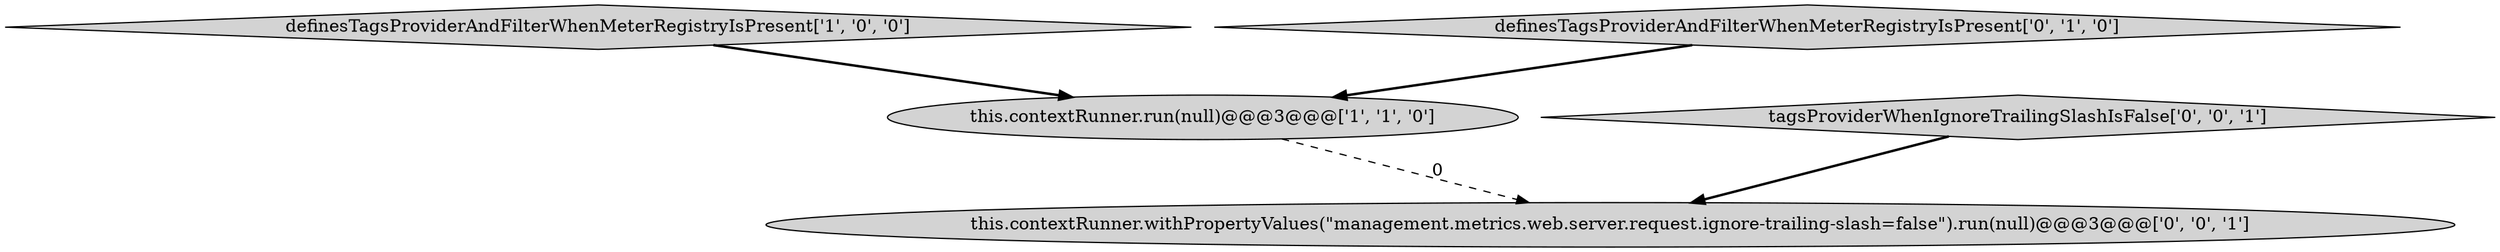 digraph {
1 [style = filled, label = "definesTagsProviderAndFilterWhenMeterRegistryIsPresent['1', '0', '0']", fillcolor = lightgray, shape = diamond image = "AAA0AAABBB1BBB"];
4 [style = filled, label = "this.contextRunner.withPropertyValues(\"management.metrics.web.server.request.ignore-trailing-slash=false\").run(null)@@@3@@@['0', '0', '1']", fillcolor = lightgray, shape = ellipse image = "AAA0AAABBB3BBB"];
2 [style = filled, label = "definesTagsProviderAndFilterWhenMeterRegistryIsPresent['0', '1', '0']", fillcolor = lightgray, shape = diamond image = "AAA0AAABBB2BBB"];
0 [style = filled, label = "this.contextRunner.run(null)@@@3@@@['1', '1', '0']", fillcolor = lightgray, shape = ellipse image = "AAA0AAABBB1BBB"];
3 [style = filled, label = "tagsProviderWhenIgnoreTrailingSlashIsFalse['0', '0', '1']", fillcolor = lightgray, shape = diamond image = "AAA0AAABBB3BBB"];
2->0 [style = bold, label=""];
1->0 [style = bold, label=""];
3->4 [style = bold, label=""];
0->4 [style = dashed, label="0"];
}
